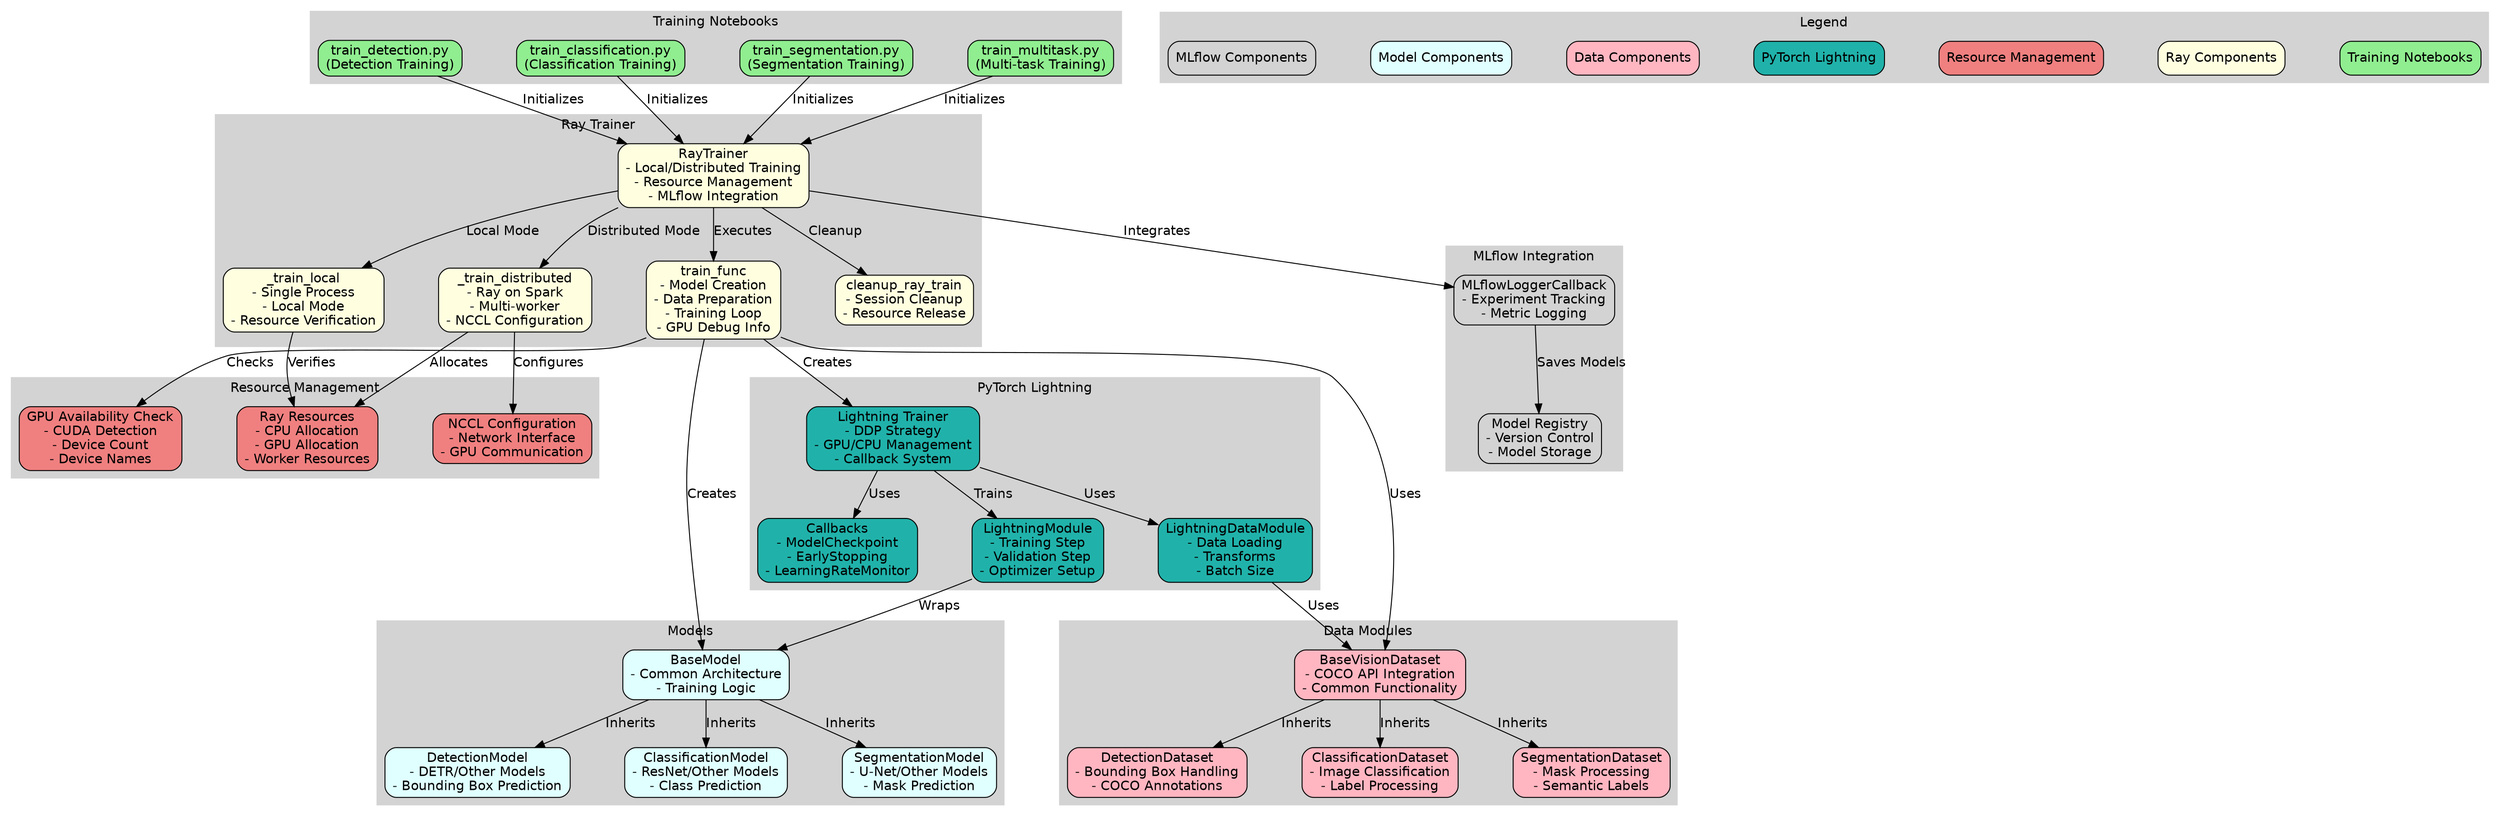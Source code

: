 digraph G {
    // Graph styling
    graph [fontname = "helvetica", rankdir = TB, splines = true, nodesep = 0.8];
    node [fontname = "helvetica", shape = box, style = "rounded,filled", fillcolor = lightblue];
    edge [fontname = "helvetica"];

    // Subgraph for Training Notebooks
    subgraph cluster_notebooks {
        label = "Training Notebooks";
        style = filled;
        color = lightgrey;
        node [style = "rounded,filled", fillcolor = lightgreen];

        notebook1 [label = "train_detection.py\n(Detection Training)"];
        notebook2 [label = "train_classification.py\n(Classification Training)"];
        notebook3 [label = "train_segmentation.py\n(Segmentation Training)"];
        notebook4 [label = "train_multitask.py\n(Multi-task Training)"];
    }

    // Subgraph for Ray Trainer
    subgraph cluster_trainer {
        label = "Ray Trainer";
        style = filled;
        color = lightgrey;
        node [style = "rounded,filled", fillcolor = lightyellow];

        ray_trainer [label = "RayTrainer\n- Local/Distributed Training\n- Resource Management\n- MLflow Integration"];
        train_func [label = "train_func\n- Model Creation\n- Data Preparation\n- Training Loop\n- GPU Debug Info"];
        train_local [label = "_train_local\n- Single Process\n- Local Mode\n- Resource Verification"];
        train_dist [label = "_train_distributed\n- Ray on Spark\n- Multi-worker\n- NCCL Configuration"];
        cleanup [label = "cleanup_ray_train\n- Session Cleanup\n- Resource Release"];
    }

    // Subgraph for Resource Management
    subgraph cluster_resources {
        label = "Resource Management";
        style = filled;
        color = lightgrey;
        node [style = "rounded,filled", fillcolor = lightcoral];

        gpu_check [label = "GPU Availability Check\n- CUDA Detection\n- Device Count\n- Device Names"];
        ray_resources [label = "Ray Resources\n- CPU Allocation\n- GPU Allocation\n- Worker Resources"];
        nccl_config [label = "NCCL Configuration\n- Network Interface\n- GPU Communication"];
    }

    // Subgraph for PyTorch Lightning
    subgraph cluster_lightning {
        label = "PyTorch Lightning";
        style = filled;
        color = lightgrey;
        node [style = "rounded,filled", fillcolor = lightseagreen];

        pl_trainer [label = "Lightning Trainer\n- DDP Strategy\n- GPU/CPU Management\n- Callback System"];
        pl_callbacks [label = "Callbacks\n- ModelCheckpoint\n- EarlyStopping\n- LearningRateMonitor"];
        pl_module [label = "LightningModule\n- Training Step\n- Validation Step\n- Optimizer Setup"];
        pl_data [label = "LightningDataModule\n- Data Loading\n- Transforms\n- Batch Size"];
    }

    // Subgraph for Data Modules
    subgraph cluster_data {
        label = "Data Modules";
        style = filled;
        color = lightgrey;
        node [style = "rounded,filled", fillcolor = lightpink];

        base_dataset [label = "BaseVisionDataset\n- COCO API Integration\n- Common Functionality"];
        detection_data [label = "DetectionDataset\n- Bounding Box Handling\n- COCO Annotations"];
        classification_data [label = "ClassificationDataset\n- Image Classification\n- Label Processing"];
        segmentation_data [label = "SegmentationDataset\n- Mask Processing\n- Semantic Labels"];
    }

    // Subgraph for Models
    subgraph cluster_models {
        label = "Models";
        style = filled;
        color = lightgrey;
        node [style = "rounded,filled", fillcolor = lightcyan];

        base_model [label = "BaseModel\n- Common Architecture\n- Training Logic"];
        detection_model [label = "DetectionModel\n- DETR/Other Models\n- Bounding Box Prediction"];
        classification_model [label = "ClassificationModel\n- ResNet/Other Models\n- Class Prediction"];
        segmentation_model [label = "SegmentationModel\n- U-Net/Other Models\n- Mask Prediction"];
    }

    // Subgraph for MLflow Integration
    subgraph cluster_mlflow {
        label = "MLflow Integration";
        style = filled;
        color = lightgrey;
        node [style = "rounded,filled", fillcolor = lightgrey];

        mlflow_logger [label = "MLflowLoggerCallback\n- Experiment Tracking\n- Metric Logging"];
        model_registry [label = "Model Registry\n- Version Control\n- Model Storage"];
    }

    // Connections
    notebook1 -> ray_trainer [label = "Initializes"];
    notebook2 -> ray_trainer [label = "Initializes"];
    notebook3 -> ray_trainer [label = "Initializes"];
    notebook4 -> ray_trainer [label = "Initializes"];

    ray_trainer -> train_func [label = "Executes"];
    ray_trainer -> train_local [label = "Local Mode"];
    ray_trainer -> train_dist [label = "Distributed Mode"];
    ray_trainer -> cleanup [label = "Cleanup"];

    train_func -> gpu_check [label = "Checks"];
    train_dist -> nccl_config [label = "Configures"];
    train_local -> ray_resources [label = "Verifies"];
    train_dist -> ray_resources [label = "Allocates"];

    train_func -> pl_trainer [label = "Creates"];
    pl_trainer -> pl_callbacks [label = "Uses"];
    pl_trainer -> pl_module [label = "Trains"];
    pl_trainer -> pl_data [label = "Uses"];

    pl_module -> base_model [label = "Wraps"];
    pl_data -> base_dataset [label = "Uses"];

    train_func -> base_dataset [label = "Uses"];
    train_func -> base_model [label = "Creates"];

    base_dataset -> detection_data [label = "Inherits"];
    base_dataset -> classification_data [label = "Inherits"];
    base_dataset -> segmentation_data [label = "Inherits"];

    base_model -> detection_model [label = "Inherits"];
    base_model -> classification_model [label = "Inherits"];
    base_model -> segmentation_model [label = "Inherits"];

    ray_trainer -> mlflow_logger [label = "Integrates"];
    mlflow_logger -> model_registry [label = "Saves Models"];

    // Legend
    subgraph cluster_legend {
        label = "Legend";
        style = filled;
        color = lightgrey;
        node [style = "rounded,filled", fillcolor = white];

        l1 [label = "Training Notebooks", fillcolor = lightgreen];
        l2 [label = "Ray Components", fillcolor = lightyellow];
        l3 [label = "Resource Management", fillcolor = lightcoral];
        l4 [label = "PyTorch Lightning", fillcolor = lightseagreen];
        l5 [label = "Data Components", fillcolor = lightpink];
        l6 [label = "Model Components", fillcolor = lightcyan];
        l7 [label = "MLflow Components", fillcolor = lightgrey];
    }
} 